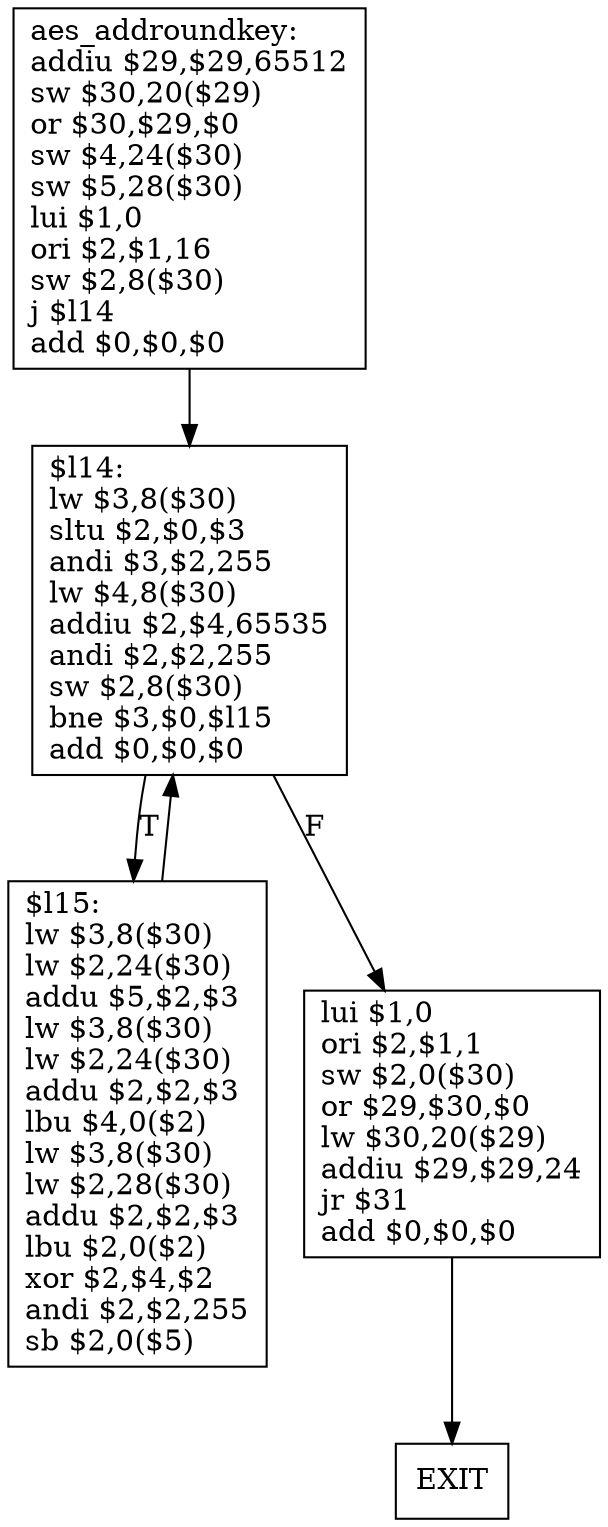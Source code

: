 digraph G1 {
node [shape = box];
BB0 [label = "aes_addroundkey:\laddiu $29,$29,65512\lsw $30,20($29)\lor $30,$29,$0\lsw $4,24($30)\lsw $5,28($30)\llui $1,0\lori $2,$1,16\lsw $2,8($30)\lj $l14\ladd $0,$0,$0\l"] ;
BB0 -> BB2 [style = filled, label = ""];
BB2 [label = "$l14:\llw $3,8($30)\lsltu $2,$0,$3\landi $3,$2,255\llw $4,8($30)\laddiu $2,$4,65535\landi $2,$2,255\lsw $2,8($30)\lbne $3,$0,$l15\ladd $0,$0,$0\l"] ;
BB2 -> BB1 [style = filled, label = "T"];
BB2 -> BB3[style = filled, label = "F"];
BB1 [label = "$l15:\llw $3,8($30)\llw $2,24($30)\laddu $5,$2,$3\llw $3,8($30)\llw $2,24($30)\laddu $2,$2,$3\llbu $4,0($2)\llw $3,8($30)\llw $2,28($30)\laddu $2,$2,$3\llbu $2,0($2)\lxor $2,$4,$2\landi $2,$2,255\lsb $2,0($5)\l"] ;
BB1 -> BB2 [style = filled, label = ""];
BB3 [label = "lui $1,0\lori $2,$1,1\lsw $2,0($30)\lor $29,$30,$0\llw $30,20($29)\laddiu $29,$29,24\ljr $31\ladd $0,$0,$0\l"] ;
BB3 -> EXIT  [style = filled, label = ""];
}
